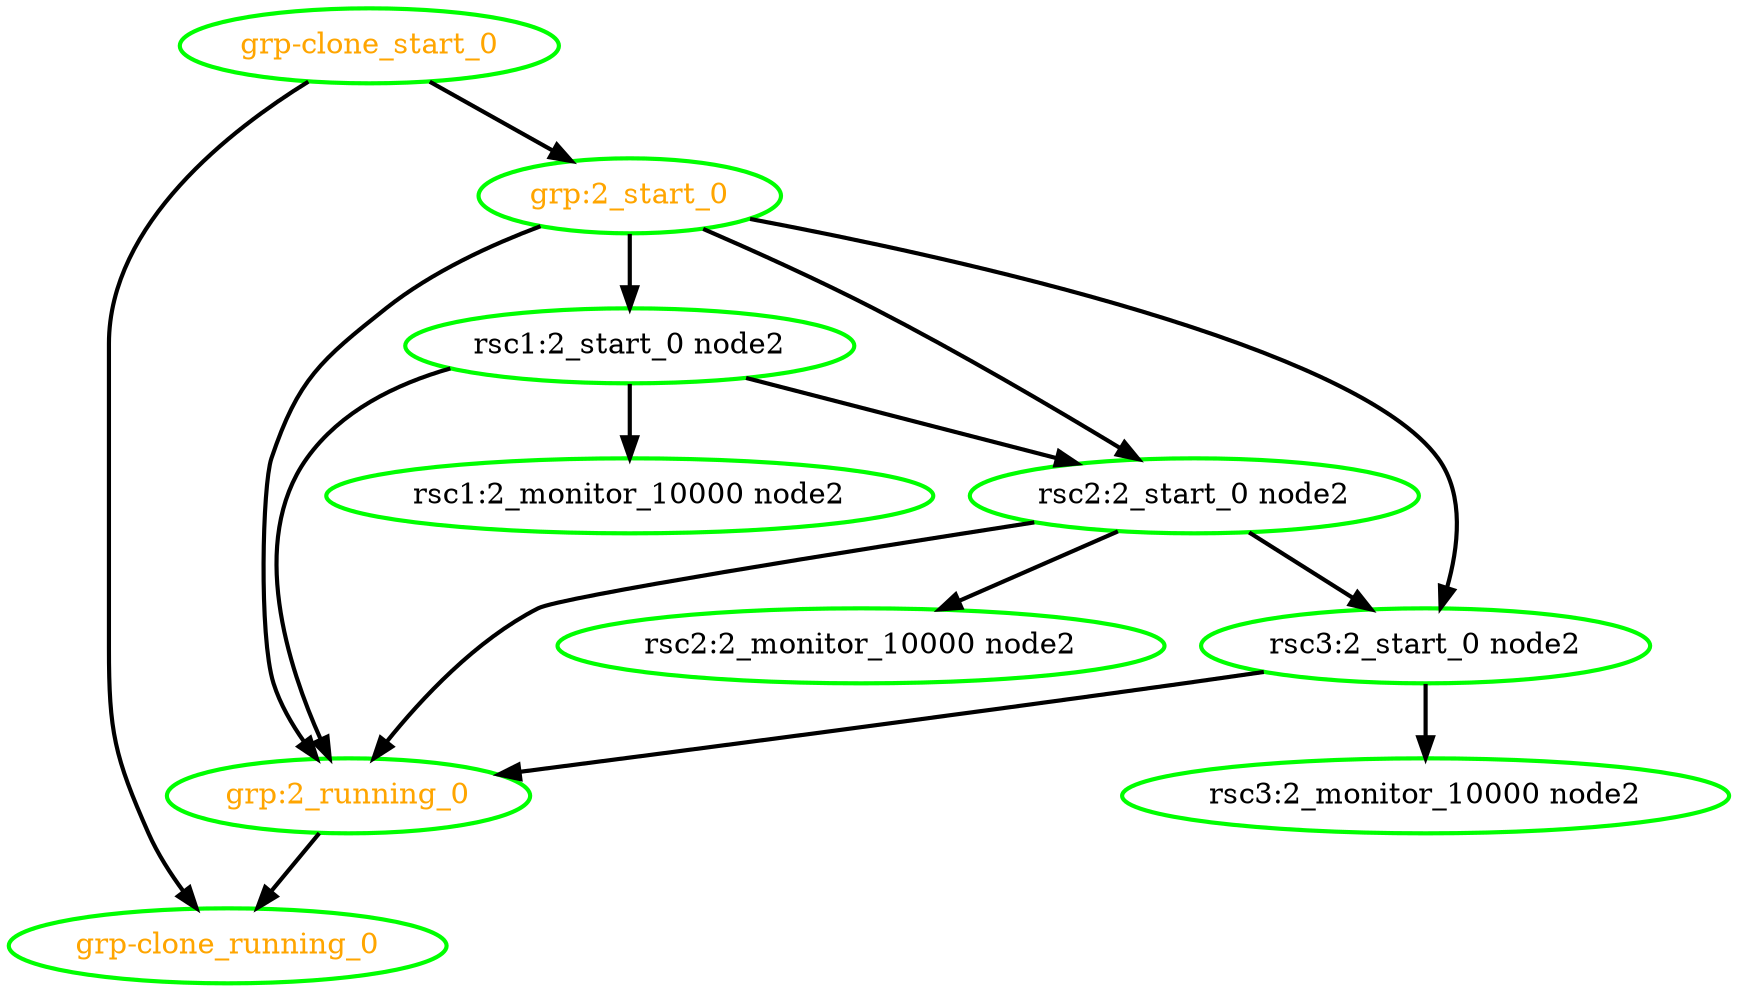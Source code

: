  digraph "g" {
"grp-clone_running_0" [ style=bold color="green" fontcolor="orange"]
"grp-clone_start_0" -> "grp-clone_running_0" [ style = bold]
"grp-clone_start_0" -> "grp:2_start_0" [ style = bold]
"grp-clone_start_0" [ style=bold color="green" fontcolor="orange"]
"grp:2_running_0" -> "grp-clone_running_0" [ style = bold]
"grp:2_running_0" [ style=bold color="green" fontcolor="orange"]
"grp:2_start_0" -> "grp:2_running_0" [ style = bold]
"grp:2_start_0" -> "rsc1:2_start_0 node2" [ style = bold]
"grp:2_start_0" -> "rsc2:2_start_0 node2" [ style = bold]
"grp:2_start_0" -> "rsc3:2_start_0 node2" [ style = bold]
"grp:2_start_0" [ style=bold color="green" fontcolor="orange"]
"rsc1:2_monitor_10000 node2" [ style=bold color="green" fontcolor="black"]
"rsc1:2_start_0 node2" -> "grp:2_running_0" [ style = bold]
"rsc1:2_start_0 node2" -> "rsc1:2_monitor_10000 node2" [ style = bold]
"rsc1:2_start_0 node2" -> "rsc2:2_start_0 node2" [ style = bold]
"rsc1:2_start_0 node2" [ style=bold color="green" fontcolor="black"]
"rsc2:2_monitor_10000 node2" [ style=bold color="green" fontcolor="black"]
"rsc2:2_start_0 node2" -> "grp:2_running_0" [ style = bold]
"rsc2:2_start_0 node2" -> "rsc2:2_monitor_10000 node2" [ style = bold]
"rsc2:2_start_0 node2" -> "rsc3:2_start_0 node2" [ style = bold]
"rsc2:2_start_0 node2" [ style=bold color="green" fontcolor="black"]
"rsc3:2_monitor_10000 node2" [ style=bold color="green" fontcolor="black"]
"rsc3:2_start_0 node2" -> "grp:2_running_0" [ style = bold]
"rsc3:2_start_0 node2" -> "rsc3:2_monitor_10000 node2" [ style = bold]
"rsc3:2_start_0 node2" [ style=bold color="green" fontcolor="black"]
}
